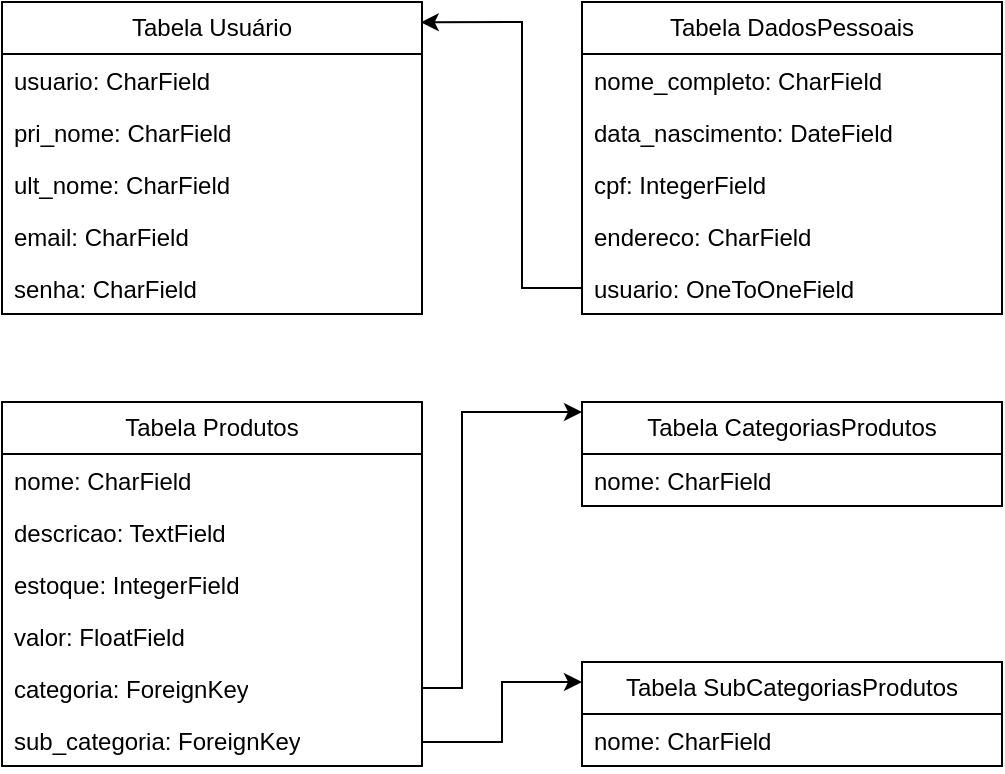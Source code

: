 <mxfile version="24.3.1" type="device">
  <diagram name="Página-1" id="RpHBKgHFF39P4GqOa6Fj">
    <mxGraphModel dx="989" dy="532" grid="1" gridSize="10" guides="1" tooltips="1" connect="1" arrows="1" fold="1" page="1" pageScale="1" pageWidth="827" pageHeight="1169" math="0" shadow="0">
      <root>
        <mxCell id="0" />
        <mxCell id="1" parent="0" />
        <mxCell id="Vv29i9tIVhFSIAcUBh9D-1" value="Tabela Usuário" style="swimlane;fontStyle=0;childLayout=stackLayout;horizontal=1;startSize=26;fillColor=none;horizontalStack=0;resizeParent=1;resizeParentMax=0;resizeLast=0;collapsible=1;marginBottom=0;whiteSpace=wrap;html=1;" vertex="1" parent="1">
          <mxGeometry x="30" y="240" width="210" height="156" as="geometry" />
        </mxCell>
        <mxCell id="Vv29i9tIVhFSIAcUBh9D-2" value="usuario: CharField" style="text;strokeColor=none;fillColor=none;align=left;verticalAlign=top;spacingLeft=4;spacingRight=4;overflow=hidden;rotatable=0;points=[[0,0.5],[1,0.5]];portConstraint=eastwest;whiteSpace=wrap;html=1;" vertex="1" parent="Vv29i9tIVhFSIAcUBh9D-1">
          <mxGeometry y="26" width="210" height="26" as="geometry" />
        </mxCell>
        <mxCell id="Vv29i9tIVhFSIAcUBh9D-4" value="pri_nome: CharField" style="text;strokeColor=none;fillColor=none;align=left;verticalAlign=top;spacingLeft=4;spacingRight=4;overflow=hidden;rotatable=0;points=[[0,0.5],[1,0.5]];portConstraint=eastwest;whiteSpace=wrap;html=1;" vertex="1" parent="Vv29i9tIVhFSIAcUBh9D-1">
          <mxGeometry y="52" width="210" height="26" as="geometry" />
        </mxCell>
        <mxCell id="Vv29i9tIVhFSIAcUBh9D-5" value="ult_nome: CharField" style="text;strokeColor=none;fillColor=none;align=left;verticalAlign=top;spacingLeft=4;spacingRight=4;overflow=hidden;rotatable=0;points=[[0,0.5],[1,0.5]];portConstraint=eastwest;whiteSpace=wrap;html=1;" vertex="1" parent="Vv29i9tIVhFSIAcUBh9D-1">
          <mxGeometry y="78" width="210" height="26" as="geometry" />
        </mxCell>
        <mxCell id="Vv29i9tIVhFSIAcUBh9D-6" value="email: CharField" style="text;strokeColor=none;fillColor=none;align=left;verticalAlign=top;spacingLeft=4;spacingRight=4;overflow=hidden;rotatable=0;points=[[0,0.5],[1,0.5]];portConstraint=eastwest;whiteSpace=wrap;html=1;" vertex="1" parent="Vv29i9tIVhFSIAcUBh9D-1">
          <mxGeometry y="104" width="210" height="26" as="geometry" />
        </mxCell>
        <mxCell id="Vv29i9tIVhFSIAcUBh9D-3" value="senha: CharField" style="text;strokeColor=none;fillColor=none;align=left;verticalAlign=top;spacingLeft=4;spacingRight=4;overflow=hidden;rotatable=0;points=[[0,0.5],[1,0.5]];portConstraint=eastwest;whiteSpace=wrap;html=1;" vertex="1" parent="Vv29i9tIVhFSIAcUBh9D-1">
          <mxGeometry y="130" width="210" height="26" as="geometry" />
        </mxCell>
        <mxCell id="Vv29i9tIVhFSIAcUBh9D-7" value="Tabela DadosPessoais" style="swimlane;fontStyle=0;childLayout=stackLayout;horizontal=1;startSize=26;fillColor=none;horizontalStack=0;resizeParent=1;resizeParentMax=0;resizeLast=0;collapsible=1;marginBottom=0;whiteSpace=wrap;html=1;" vertex="1" parent="1">
          <mxGeometry x="320" y="240" width="210" height="156" as="geometry">
            <mxRectangle x="320" y="240" width="160" height="30" as="alternateBounds" />
          </mxGeometry>
        </mxCell>
        <mxCell id="Vv29i9tIVhFSIAcUBh9D-8" value="nome_completo: CharField" style="text;strokeColor=none;fillColor=none;align=left;verticalAlign=top;spacingLeft=4;spacingRight=4;overflow=hidden;rotatable=0;points=[[0,0.5],[1,0.5]];portConstraint=eastwest;whiteSpace=wrap;html=1;" vertex="1" parent="Vv29i9tIVhFSIAcUBh9D-7">
          <mxGeometry y="26" width="210" height="26" as="geometry" />
        </mxCell>
        <mxCell id="Vv29i9tIVhFSIAcUBh9D-9" value="data_nascimento: DateField" style="text;strokeColor=none;fillColor=none;align=left;verticalAlign=top;spacingLeft=4;spacingRight=4;overflow=hidden;rotatable=0;points=[[0,0.5],[1,0.5]];portConstraint=eastwest;whiteSpace=wrap;html=1;" vertex="1" parent="Vv29i9tIVhFSIAcUBh9D-7">
          <mxGeometry y="52" width="210" height="26" as="geometry" />
        </mxCell>
        <mxCell id="Vv29i9tIVhFSIAcUBh9D-10" value="cpf: IntegerField" style="text;strokeColor=none;fillColor=none;align=left;verticalAlign=top;spacingLeft=4;spacingRight=4;overflow=hidden;rotatable=0;points=[[0,0.5],[1,0.5]];portConstraint=eastwest;whiteSpace=wrap;html=1;" vertex="1" parent="Vv29i9tIVhFSIAcUBh9D-7">
          <mxGeometry y="78" width="210" height="26" as="geometry" />
        </mxCell>
        <mxCell id="Vv29i9tIVhFSIAcUBh9D-11" value="endereco: CharField" style="text;strokeColor=none;fillColor=none;align=left;verticalAlign=top;spacingLeft=4;spacingRight=4;overflow=hidden;rotatable=0;points=[[0,0.5],[1,0.5]];portConstraint=eastwest;whiteSpace=wrap;html=1;" vertex="1" parent="Vv29i9tIVhFSIAcUBh9D-7">
          <mxGeometry y="104" width="210" height="26" as="geometry" />
        </mxCell>
        <mxCell id="Vv29i9tIVhFSIAcUBh9D-12" value="usuario: OneToOneField" style="text;strokeColor=none;fillColor=none;align=left;verticalAlign=top;spacingLeft=4;spacingRight=4;overflow=hidden;rotatable=0;points=[[0,0.5],[1,0.5]];portConstraint=eastwest;whiteSpace=wrap;html=1;" vertex="1" parent="Vv29i9tIVhFSIAcUBh9D-7">
          <mxGeometry y="130" width="210" height="26" as="geometry" />
        </mxCell>
        <mxCell id="Vv29i9tIVhFSIAcUBh9D-13" value="Tabela Produtos" style="swimlane;fontStyle=0;childLayout=stackLayout;horizontal=1;startSize=26;fillColor=none;horizontalStack=0;resizeParent=1;resizeParentMax=0;resizeLast=0;collapsible=1;marginBottom=0;whiteSpace=wrap;html=1;" vertex="1" parent="1">
          <mxGeometry x="30" y="440" width="210" height="182" as="geometry">
            <mxRectangle x="320" y="240" width="160" height="30" as="alternateBounds" />
          </mxGeometry>
        </mxCell>
        <mxCell id="Vv29i9tIVhFSIAcUBh9D-14" value="nome: CharField" style="text;strokeColor=none;fillColor=none;align=left;verticalAlign=top;spacingLeft=4;spacingRight=4;overflow=hidden;rotatable=0;points=[[0,0.5],[1,0.5]];portConstraint=eastwest;whiteSpace=wrap;html=1;" vertex="1" parent="Vv29i9tIVhFSIAcUBh9D-13">
          <mxGeometry y="26" width="210" height="26" as="geometry" />
        </mxCell>
        <mxCell id="Vv29i9tIVhFSIAcUBh9D-15" value="descricao: TextField" style="text;strokeColor=none;fillColor=none;align=left;verticalAlign=top;spacingLeft=4;spacingRight=4;overflow=hidden;rotatable=0;points=[[0,0.5],[1,0.5]];portConstraint=eastwest;whiteSpace=wrap;html=1;" vertex="1" parent="Vv29i9tIVhFSIAcUBh9D-13">
          <mxGeometry y="52" width="210" height="26" as="geometry" />
        </mxCell>
        <mxCell id="Vv29i9tIVhFSIAcUBh9D-16" value="estoque: IntegerField" style="text;strokeColor=none;fillColor=none;align=left;verticalAlign=top;spacingLeft=4;spacingRight=4;overflow=hidden;rotatable=0;points=[[0,0.5],[1,0.5]];portConstraint=eastwest;whiteSpace=wrap;html=1;" vertex="1" parent="Vv29i9tIVhFSIAcUBh9D-13">
          <mxGeometry y="78" width="210" height="26" as="geometry" />
        </mxCell>
        <mxCell id="Vv29i9tIVhFSIAcUBh9D-17" value="valor: FloatField" style="text;strokeColor=none;fillColor=none;align=left;verticalAlign=top;spacingLeft=4;spacingRight=4;overflow=hidden;rotatable=0;points=[[0,0.5],[1,0.5]];portConstraint=eastwest;whiteSpace=wrap;html=1;" vertex="1" parent="Vv29i9tIVhFSIAcUBh9D-13">
          <mxGeometry y="104" width="210" height="26" as="geometry" />
        </mxCell>
        <mxCell id="Vv29i9tIVhFSIAcUBh9D-18" value="categoria: ForeignKey" style="text;strokeColor=none;fillColor=none;align=left;verticalAlign=top;spacingLeft=4;spacingRight=4;overflow=hidden;rotatable=0;points=[[0,0.5],[1,0.5]];portConstraint=eastwest;whiteSpace=wrap;html=1;" vertex="1" parent="Vv29i9tIVhFSIAcUBh9D-13">
          <mxGeometry y="130" width="210" height="26" as="geometry" />
        </mxCell>
        <mxCell id="Vv29i9tIVhFSIAcUBh9D-27" value="sub_categoria: ForeignKey" style="text;strokeColor=none;fillColor=none;align=left;verticalAlign=top;spacingLeft=4;spacingRight=4;overflow=hidden;rotatable=0;points=[[0,0.5],[1,0.5]];portConstraint=eastwest;whiteSpace=wrap;html=1;" vertex="1" parent="Vv29i9tIVhFSIAcUBh9D-13">
          <mxGeometry y="156" width="210" height="26" as="geometry" />
        </mxCell>
        <mxCell id="Vv29i9tIVhFSIAcUBh9D-19" value="Tabela CategoriasProdutos" style="swimlane;fontStyle=0;childLayout=stackLayout;horizontal=1;startSize=26;fillColor=none;horizontalStack=0;resizeParent=1;resizeParentMax=0;resizeLast=0;collapsible=1;marginBottom=0;whiteSpace=wrap;html=1;" vertex="1" parent="1">
          <mxGeometry x="320" y="440" width="210" height="52" as="geometry">
            <mxRectangle x="320" y="240" width="160" height="30" as="alternateBounds" />
          </mxGeometry>
        </mxCell>
        <mxCell id="Vv29i9tIVhFSIAcUBh9D-20" value="nome: CharField" style="text;strokeColor=none;fillColor=none;align=left;verticalAlign=top;spacingLeft=4;spacingRight=4;overflow=hidden;rotatable=0;points=[[0,0.5],[1,0.5]];portConstraint=eastwest;whiteSpace=wrap;html=1;" vertex="1" parent="Vv29i9tIVhFSIAcUBh9D-19">
          <mxGeometry y="26" width="210" height="26" as="geometry" />
        </mxCell>
        <mxCell id="Vv29i9tIVhFSIAcUBh9D-25" value="Tabela SubCategoriasProdutos" style="swimlane;fontStyle=0;childLayout=stackLayout;horizontal=1;startSize=26;fillColor=none;horizontalStack=0;resizeParent=1;resizeParentMax=0;resizeLast=0;collapsible=1;marginBottom=0;whiteSpace=wrap;html=1;" vertex="1" parent="1">
          <mxGeometry x="320" y="570" width="210" height="52" as="geometry">
            <mxRectangle x="320" y="240" width="160" height="30" as="alternateBounds" />
          </mxGeometry>
        </mxCell>
        <mxCell id="Vv29i9tIVhFSIAcUBh9D-26" value="nome: CharField" style="text;strokeColor=none;fillColor=none;align=left;verticalAlign=top;spacingLeft=4;spacingRight=4;overflow=hidden;rotatable=0;points=[[0,0.5],[1,0.5]];portConstraint=eastwest;whiteSpace=wrap;html=1;" vertex="1" parent="Vv29i9tIVhFSIAcUBh9D-25">
          <mxGeometry y="26" width="210" height="26" as="geometry" />
        </mxCell>
        <mxCell id="Vv29i9tIVhFSIAcUBh9D-29" value="" style="endArrow=classic;html=1;rounded=0;exitX=0;exitY=0.5;exitDx=0;exitDy=0;entryX=0.997;entryY=0.065;entryDx=0;entryDy=0;entryPerimeter=0;" edge="1" parent="1" source="Vv29i9tIVhFSIAcUBh9D-12" target="Vv29i9tIVhFSIAcUBh9D-1">
          <mxGeometry width="50" height="50" relative="1" as="geometry">
            <mxPoint x="240" y="250" as="sourcePoint" />
            <mxPoint x="260" y="180" as="targetPoint" />
            <Array as="points">
              <mxPoint x="290" y="383" />
              <mxPoint x="290" y="250" />
            </Array>
          </mxGeometry>
        </mxCell>
        <mxCell id="Vv29i9tIVhFSIAcUBh9D-30" value="" style="endArrow=classic;html=1;rounded=0;exitX=1;exitY=0.5;exitDx=0;exitDy=0;" edge="1" parent="1" source="Vv29i9tIVhFSIAcUBh9D-18">
          <mxGeometry width="50" height="50" relative="1" as="geometry">
            <mxPoint x="260" y="560" as="sourcePoint" />
            <mxPoint x="320" y="445" as="targetPoint" />
            <Array as="points">
              <mxPoint x="260" y="583" />
              <mxPoint x="260" y="445" />
            </Array>
          </mxGeometry>
        </mxCell>
        <mxCell id="Vv29i9tIVhFSIAcUBh9D-31" value="" style="endArrow=classic;html=1;rounded=0;" edge="1" parent="1">
          <mxGeometry width="50" height="50" relative="1" as="geometry">
            <mxPoint x="240" y="610" as="sourcePoint" />
            <mxPoint x="320" y="580" as="targetPoint" />
            <Array as="points">
              <mxPoint x="280" y="610" />
              <mxPoint x="280" y="580" />
            </Array>
          </mxGeometry>
        </mxCell>
      </root>
    </mxGraphModel>
  </diagram>
</mxfile>
